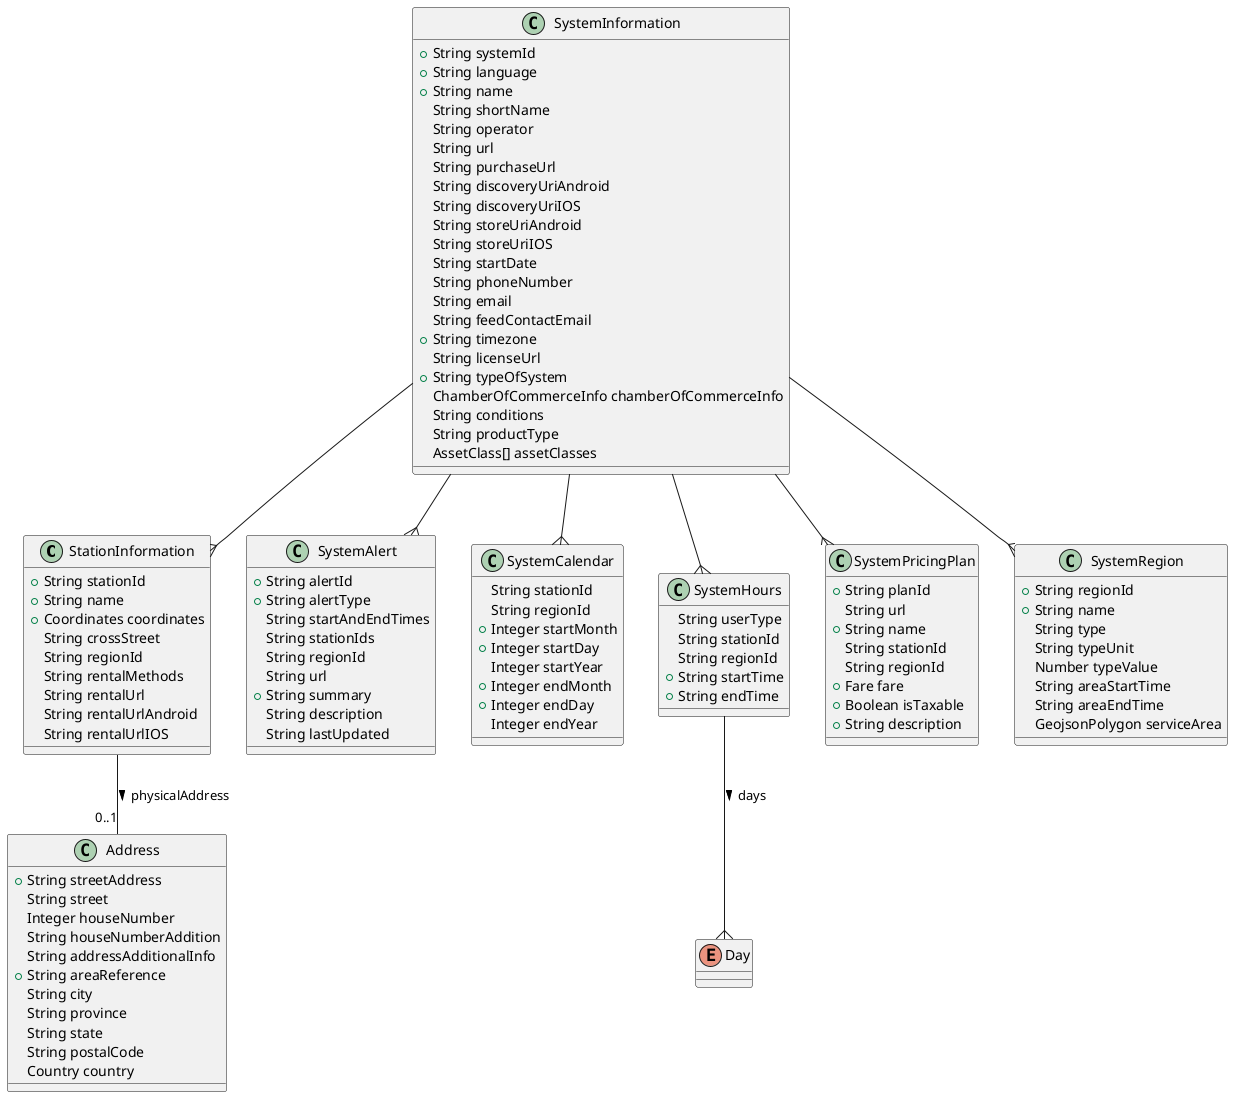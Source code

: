 @startuml generated
class StationInformation {
 +String stationId
 +String name
 +Coordinates coordinates
  String crossStreet
  String regionId
  String rentalMethods
  String rentalUrl
  String rentalUrlAndroid
  String rentalUrlIOS
}
StationInformation --  "0..1" Address : physicalAddress >
class Address {
 +String streetAddress
  String street
  Integer houseNumber
  String houseNumberAddition
  String addressAdditionalInfo
 +String areaReference
  String city
  String province
  String state
  String postalCode
  Country country
}
class SystemAlert {
 +String alertId
 +String alertType
  String startAndEndTimes
  String stationIds
  String regionId
  String url
 +String summary
  String description
  String lastUpdated
}
class SystemCalendar {
  String stationId
  String regionId
 +Integer startMonth
 +Integer startDay
  Integer startYear
 +Integer endMonth
 +Integer endDay
  Integer endYear
}
class SystemHours {
  String userType
  String stationId
  String regionId
 +String startTime
 +String endTime
}
SystemHours -down-{ Day : days >
enum Day {
}
class SystemInformation {
 +String systemId
 +String language
 +String name
  String shortName
  String operator
  String url
  String purchaseUrl
  String discoveryUriAndroid
  String discoveryUriIOS
  String storeUriAndroid
  String storeUriIOS
  String startDate
  String phoneNumber
  String email
  String feedContactEmail
 +String timezone
  String licenseUrl
 +String typeOfSystem
  ChamberOfCommerceInfo chamberOfCommerceInfo
  String conditions
  String productType
  AssetClass[] assetClasses
}
class SystemPricingPlan {
 +String planId
  String url
 +String name
  String stationId
  String regionId
 +Fare fare
 +Boolean isTaxable
 +String description
}
class SystemRegion {
 +String regionId
 +String name
  String type
  String typeUnit
  Number typeValue
  String areaStartTime
  String areaEndTime
  GeojsonPolygon serviceArea
}
SystemInformation -down-{ SystemRegion
SystemInformation -down-{ StationInformation
SystemInformation -down-{ SystemPricingPlan
SystemInformation -down-{ SystemAlert
SystemInformation -down-{ SystemCalendar 
SystemInformation -down-{ SystemHours
@enduml
